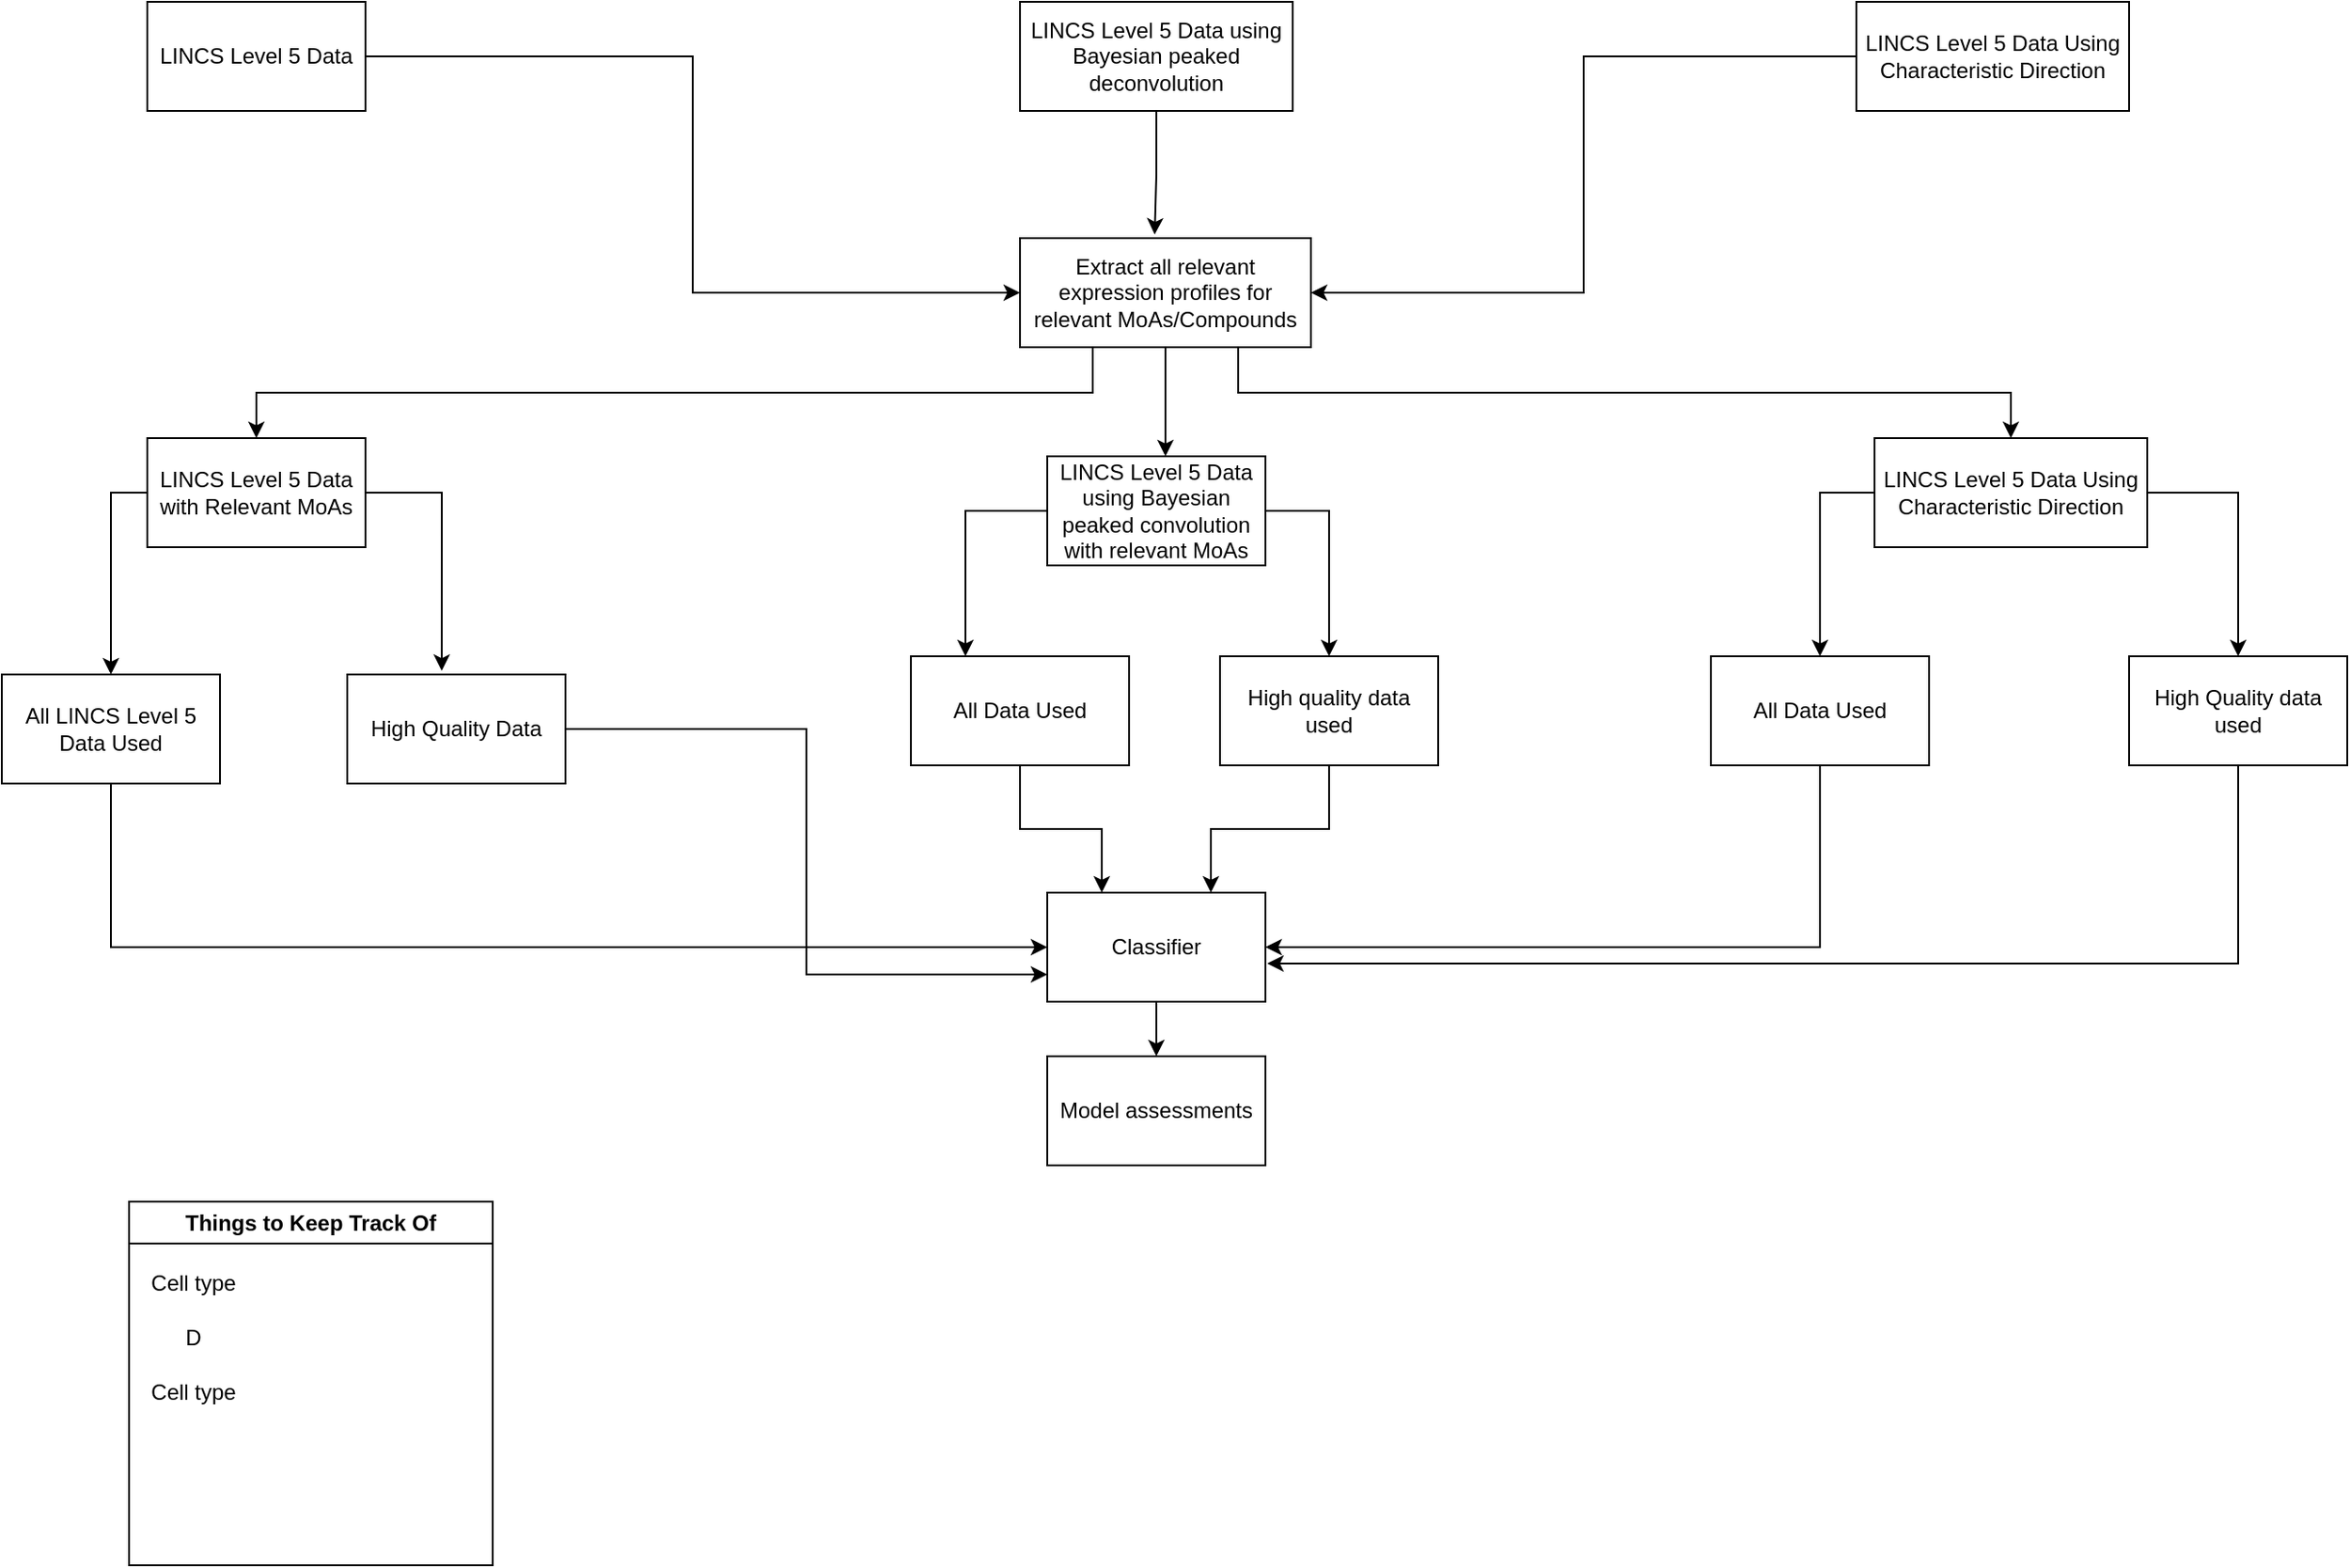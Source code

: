 <mxfile version="20.7.2" type="github">
  <diagram id="PhBgAkIv2iKpxoaBNRNj" name="Page-1">
    <mxGraphModel dx="935" dy="1072" grid="1" gridSize="10" guides="1" tooltips="1" connect="1" arrows="1" fold="1" page="1" pageScale="1" pageWidth="850" pageHeight="1100" math="0" shadow="0">
      <root>
        <mxCell id="0" />
        <mxCell id="1" parent="0" />
        <mxCell id="AMgz83IQuDpmgpYxbM82-19" style="edgeStyle=orthogonalEdgeStyle;rounded=0;orthogonalLoop=1;jettySize=auto;html=1;entryX=0;entryY=0.5;entryDx=0;entryDy=0;" edge="1" parent="1" source="AMgz83IQuDpmgpYxbM82-1" target="AMgz83IQuDpmgpYxbM82-8">
          <mxGeometry relative="1" as="geometry" />
        </mxCell>
        <mxCell id="AMgz83IQuDpmgpYxbM82-1" value="LINCS Level 5 Data" style="rounded=0;whiteSpace=wrap;html=1;" vertex="1" parent="1">
          <mxGeometry x="160" y="270" width="120" height="60" as="geometry" />
        </mxCell>
        <mxCell id="AMgz83IQuDpmgpYxbM82-53" style="edgeStyle=orthogonalEdgeStyle;rounded=0;orthogonalLoop=1;jettySize=auto;html=1;exitX=0.5;exitY=1;exitDx=0;exitDy=0;entryX=0.25;entryY=0;entryDx=0;entryDy=0;" edge="1" parent="1" source="AMgz83IQuDpmgpYxbM82-2" target="AMgz83IQuDpmgpYxbM82-38">
          <mxGeometry relative="1" as="geometry" />
        </mxCell>
        <mxCell id="AMgz83IQuDpmgpYxbM82-2" value="All Data Used" style="rounded=0;whiteSpace=wrap;html=1;" vertex="1" parent="1">
          <mxGeometry x="580" y="630" width="120" height="60" as="geometry" />
        </mxCell>
        <mxCell id="AMgz83IQuDpmgpYxbM82-51" style="edgeStyle=orthogonalEdgeStyle;rounded=0;orthogonalLoop=1;jettySize=auto;html=1;exitX=0.5;exitY=1;exitDx=0;exitDy=0;entryX=0;entryY=0.5;entryDx=0;entryDy=0;" edge="1" parent="1" source="AMgz83IQuDpmgpYxbM82-3" target="AMgz83IQuDpmgpYxbM82-38">
          <mxGeometry relative="1" as="geometry" />
        </mxCell>
        <mxCell id="AMgz83IQuDpmgpYxbM82-3" value="All LINCS Level 5 Data Used" style="rounded=0;whiteSpace=wrap;html=1;" vertex="1" parent="1">
          <mxGeometry x="80" y="640" width="120" height="60" as="geometry" />
        </mxCell>
        <mxCell id="AMgz83IQuDpmgpYxbM82-45" style="edgeStyle=orthogonalEdgeStyle;rounded=0;orthogonalLoop=1;jettySize=auto;html=1;exitX=0;exitY=0.5;exitDx=0;exitDy=0;entryX=0.5;entryY=0;entryDx=0;entryDy=0;" edge="1" parent="1" source="AMgz83IQuDpmgpYxbM82-4" target="AMgz83IQuDpmgpYxbM82-3">
          <mxGeometry relative="1" as="geometry" />
        </mxCell>
        <mxCell id="AMgz83IQuDpmgpYxbM82-46" style="edgeStyle=orthogonalEdgeStyle;rounded=0;orthogonalLoop=1;jettySize=auto;html=1;exitX=1;exitY=0.5;exitDx=0;exitDy=0;entryX=0.433;entryY=-0.033;entryDx=0;entryDy=0;entryPerimeter=0;" edge="1" parent="1" source="AMgz83IQuDpmgpYxbM82-4" target="AMgz83IQuDpmgpYxbM82-29">
          <mxGeometry relative="1" as="geometry" />
        </mxCell>
        <mxCell id="AMgz83IQuDpmgpYxbM82-4" value="LINCS Level 5 Data with Relevant MoAs" style="rounded=0;whiteSpace=wrap;html=1;" vertex="1" parent="1">
          <mxGeometry x="160" y="510" width="120" height="60" as="geometry" />
        </mxCell>
        <mxCell id="AMgz83IQuDpmgpYxbM82-54" style="edgeStyle=orthogonalEdgeStyle;rounded=0;orthogonalLoop=1;jettySize=auto;html=1;exitX=0.5;exitY=1;exitDx=0;exitDy=0;entryX=0.75;entryY=0;entryDx=0;entryDy=0;" edge="1" parent="1" source="AMgz83IQuDpmgpYxbM82-5" target="AMgz83IQuDpmgpYxbM82-38">
          <mxGeometry relative="1" as="geometry" />
        </mxCell>
        <mxCell id="AMgz83IQuDpmgpYxbM82-5" value="High quality data used" style="rounded=0;whiteSpace=wrap;html=1;" vertex="1" parent="1">
          <mxGeometry x="750" y="630" width="120" height="60" as="geometry" />
        </mxCell>
        <mxCell id="AMgz83IQuDpmgpYxbM82-47" style="edgeStyle=orthogonalEdgeStyle;rounded=0;orthogonalLoop=1;jettySize=auto;html=1;exitX=0;exitY=0.5;exitDx=0;exitDy=0;entryX=0.25;entryY=0;entryDx=0;entryDy=0;" edge="1" parent="1" source="AMgz83IQuDpmgpYxbM82-6" target="AMgz83IQuDpmgpYxbM82-2">
          <mxGeometry relative="1" as="geometry" />
        </mxCell>
        <mxCell id="AMgz83IQuDpmgpYxbM82-48" style="edgeStyle=orthogonalEdgeStyle;rounded=0;orthogonalLoop=1;jettySize=auto;html=1;exitX=1;exitY=0.5;exitDx=0;exitDy=0;entryX=0.5;entryY=0;entryDx=0;entryDy=0;" edge="1" parent="1" source="AMgz83IQuDpmgpYxbM82-6" target="AMgz83IQuDpmgpYxbM82-5">
          <mxGeometry relative="1" as="geometry" />
        </mxCell>
        <mxCell id="AMgz83IQuDpmgpYxbM82-6" value="LINCS Level 5 Data using Bayesian peaked convolution with relevant MoAs" style="rounded=0;whiteSpace=wrap;html=1;" vertex="1" parent="1">
          <mxGeometry x="655" y="520" width="120" height="60" as="geometry" />
        </mxCell>
        <mxCell id="AMgz83IQuDpmgpYxbM82-40" style="edgeStyle=orthogonalEdgeStyle;rounded=0;orthogonalLoop=1;jettySize=auto;html=1;exitX=0.25;exitY=1;exitDx=0;exitDy=0;entryX=0.5;entryY=0;entryDx=0;entryDy=0;" edge="1" parent="1" source="AMgz83IQuDpmgpYxbM82-8" target="AMgz83IQuDpmgpYxbM82-4">
          <mxGeometry relative="1" as="geometry" />
        </mxCell>
        <mxCell id="AMgz83IQuDpmgpYxbM82-41" style="edgeStyle=orthogonalEdgeStyle;rounded=0;orthogonalLoop=1;jettySize=auto;html=1;exitX=0.75;exitY=1;exitDx=0;exitDy=0;entryX=0.5;entryY=0;entryDx=0;entryDy=0;" edge="1" parent="1" source="AMgz83IQuDpmgpYxbM82-8" target="AMgz83IQuDpmgpYxbM82-30">
          <mxGeometry relative="1" as="geometry" />
        </mxCell>
        <mxCell id="AMgz83IQuDpmgpYxbM82-42" style="edgeStyle=orthogonalEdgeStyle;rounded=0;orthogonalLoop=1;jettySize=auto;html=1;exitX=0.5;exitY=1;exitDx=0;exitDy=0;" edge="1" parent="1" source="AMgz83IQuDpmgpYxbM82-8">
          <mxGeometry relative="1" as="geometry">
            <mxPoint x="720" y="520" as="targetPoint" />
          </mxGeometry>
        </mxCell>
        <mxCell id="AMgz83IQuDpmgpYxbM82-8" value="Extract all relevant expression profiles for relevant MoAs/Compounds" style="rounded=0;whiteSpace=wrap;html=1;" vertex="1" parent="1">
          <mxGeometry x="640" y="400" width="160" height="60" as="geometry" />
        </mxCell>
        <mxCell id="AMgz83IQuDpmgpYxbM82-11" value="Things to Keep Track Of" style="swimlane;whiteSpace=wrap;html=1;" vertex="1" parent="1">
          <mxGeometry x="150" y="930" width="200" height="200" as="geometry" />
        </mxCell>
        <mxCell id="AMgz83IQuDpmgpYxbM82-12" value="Cell type" style="text;html=1;align=center;verticalAlign=middle;resizable=0;points=[];autosize=1;strokeColor=none;fillColor=none;" vertex="1" parent="AMgz83IQuDpmgpYxbM82-11">
          <mxGeometry y="30" width="70" height="30" as="geometry" />
        </mxCell>
        <mxCell id="AMgz83IQuDpmgpYxbM82-13" value="D" style="text;html=1;align=center;verticalAlign=middle;resizable=0;points=[];autosize=1;strokeColor=none;fillColor=none;" vertex="1" parent="AMgz83IQuDpmgpYxbM82-11">
          <mxGeometry x="20" y="60" width="30" height="30" as="geometry" />
        </mxCell>
        <mxCell id="AMgz83IQuDpmgpYxbM82-37" value="Cell type" style="text;html=1;align=center;verticalAlign=middle;resizable=0;points=[];autosize=1;strokeColor=none;fillColor=none;" vertex="1" parent="AMgz83IQuDpmgpYxbM82-11">
          <mxGeometry y="90" width="70" height="30" as="geometry" />
        </mxCell>
        <mxCell id="AMgz83IQuDpmgpYxbM82-21" style="edgeStyle=orthogonalEdgeStyle;rounded=0;orthogonalLoop=1;jettySize=auto;html=1;entryX=0.463;entryY=-0.033;entryDx=0;entryDy=0;entryPerimeter=0;" edge="1" parent="1" source="AMgz83IQuDpmgpYxbM82-16" target="AMgz83IQuDpmgpYxbM82-8">
          <mxGeometry relative="1" as="geometry" />
        </mxCell>
        <mxCell id="AMgz83IQuDpmgpYxbM82-16" value="LINCS Level 5 Data using Bayesian peaked deconvolution" style="rounded=0;whiteSpace=wrap;html=1;" vertex="1" parent="1">
          <mxGeometry x="640" y="270" width="150" height="60" as="geometry" />
        </mxCell>
        <mxCell id="AMgz83IQuDpmgpYxbM82-22" style="edgeStyle=orthogonalEdgeStyle;rounded=0;orthogonalLoop=1;jettySize=auto;html=1;entryX=1;entryY=0.5;entryDx=0;entryDy=0;" edge="1" parent="1" source="AMgz83IQuDpmgpYxbM82-17" target="AMgz83IQuDpmgpYxbM82-8">
          <mxGeometry relative="1" as="geometry" />
        </mxCell>
        <mxCell id="AMgz83IQuDpmgpYxbM82-17" value="&lt;div&gt;LINCS Level 5 Data Using Characteristic Direction&lt;/div&gt;" style="rounded=0;whiteSpace=wrap;html=1;" vertex="1" parent="1">
          <mxGeometry x="1100" y="270" width="150" height="60" as="geometry" />
        </mxCell>
        <mxCell id="AMgz83IQuDpmgpYxbM82-52" style="edgeStyle=orthogonalEdgeStyle;rounded=0;orthogonalLoop=1;jettySize=auto;html=1;entryX=0;entryY=0.75;entryDx=0;entryDy=0;" edge="1" parent="1" source="AMgz83IQuDpmgpYxbM82-29" target="AMgz83IQuDpmgpYxbM82-38">
          <mxGeometry relative="1" as="geometry" />
        </mxCell>
        <mxCell id="AMgz83IQuDpmgpYxbM82-29" value="High Quality Data" style="rounded=0;whiteSpace=wrap;html=1;" vertex="1" parent="1">
          <mxGeometry x="270" y="640" width="120" height="60" as="geometry" />
        </mxCell>
        <mxCell id="AMgz83IQuDpmgpYxbM82-49" style="edgeStyle=orthogonalEdgeStyle;rounded=0;orthogonalLoop=1;jettySize=auto;html=1;exitX=0;exitY=0.5;exitDx=0;exitDy=0;entryX=0.5;entryY=0;entryDx=0;entryDy=0;" edge="1" parent="1" source="AMgz83IQuDpmgpYxbM82-30" target="AMgz83IQuDpmgpYxbM82-31">
          <mxGeometry relative="1" as="geometry" />
        </mxCell>
        <mxCell id="AMgz83IQuDpmgpYxbM82-50" style="edgeStyle=orthogonalEdgeStyle;rounded=0;orthogonalLoop=1;jettySize=auto;html=1;exitX=1;exitY=0.5;exitDx=0;exitDy=0;entryX=0.5;entryY=0;entryDx=0;entryDy=0;" edge="1" parent="1" source="AMgz83IQuDpmgpYxbM82-30" target="AMgz83IQuDpmgpYxbM82-32">
          <mxGeometry relative="1" as="geometry" />
        </mxCell>
        <mxCell id="AMgz83IQuDpmgpYxbM82-30" value="&lt;div&gt;LINCS Level 5 Data Using Characteristic Direction&lt;/div&gt;" style="rounded=0;whiteSpace=wrap;html=1;" vertex="1" parent="1">
          <mxGeometry x="1110" y="510" width="150" height="60" as="geometry" />
        </mxCell>
        <mxCell id="AMgz83IQuDpmgpYxbM82-55" style="edgeStyle=orthogonalEdgeStyle;rounded=0;orthogonalLoop=1;jettySize=auto;html=1;exitX=0.5;exitY=1;exitDx=0;exitDy=0;entryX=1;entryY=0.5;entryDx=0;entryDy=0;" edge="1" parent="1" source="AMgz83IQuDpmgpYxbM82-31" target="AMgz83IQuDpmgpYxbM82-38">
          <mxGeometry relative="1" as="geometry" />
        </mxCell>
        <mxCell id="AMgz83IQuDpmgpYxbM82-31" value="All Data Used" style="rounded=0;whiteSpace=wrap;html=1;" vertex="1" parent="1">
          <mxGeometry x="1020" y="630" width="120" height="60" as="geometry" />
        </mxCell>
        <mxCell id="AMgz83IQuDpmgpYxbM82-56" style="edgeStyle=orthogonalEdgeStyle;rounded=0;orthogonalLoop=1;jettySize=auto;html=1;exitX=0.5;exitY=1;exitDx=0;exitDy=0;entryX=1.008;entryY=0.65;entryDx=0;entryDy=0;entryPerimeter=0;" edge="1" parent="1" source="AMgz83IQuDpmgpYxbM82-32" target="AMgz83IQuDpmgpYxbM82-38">
          <mxGeometry relative="1" as="geometry" />
        </mxCell>
        <mxCell id="AMgz83IQuDpmgpYxbM82-32" value="High Quality data used" style="rounded=0;whiteSpace=wrap;html=1;" vertex="1" parent="1">
          <mxGeometry x="1250" y="630" width="120" height="60" as="geometry" />
        </mxCell>
        <mxCell id="AMgz83IQuDpmgpYxbM82-58" style="edgeStyle=orthogonalEdgeStyle;rounded=0;orthogonalLoop=1;jettySize=auto;html=1;exitX=0.5;exitY=1;exitDx=0;exitDy=0;entryX=0.5;entryY=0;entryDx=0;entryDy=0;" edge="1" parent="1" source="AMgz83IQuDpmgpYxbM82-38" target="AMgz83IQuDpmgpYxbM82-39">
          <mxGeometry relative="1" as="geometry" />
        </mxCell>
        <mxCell id="AMgz83IQuDpmgpYxbM82-38" value="Classifier" style="rounded=0;whiteSpace=wrap;html=1;" vertex="1" parent="1">
          <mxGeometry x="655" y="760" width="120" height="60" as="geometry" />
        </mxCell>
        <mxCell id="AMgz83IQuDpmgpYxbM82-39" value="Model assessments" style="rounded=0;whiteSpace=wrap;html=1;" vertex="1" parent="1">
          <mxGeometry x="655" y="850" width="120" height="60" as="geometry" />
        </mxCell>
      </root>
    </mxGraphModel>
  </diagram>
</mxfile>
